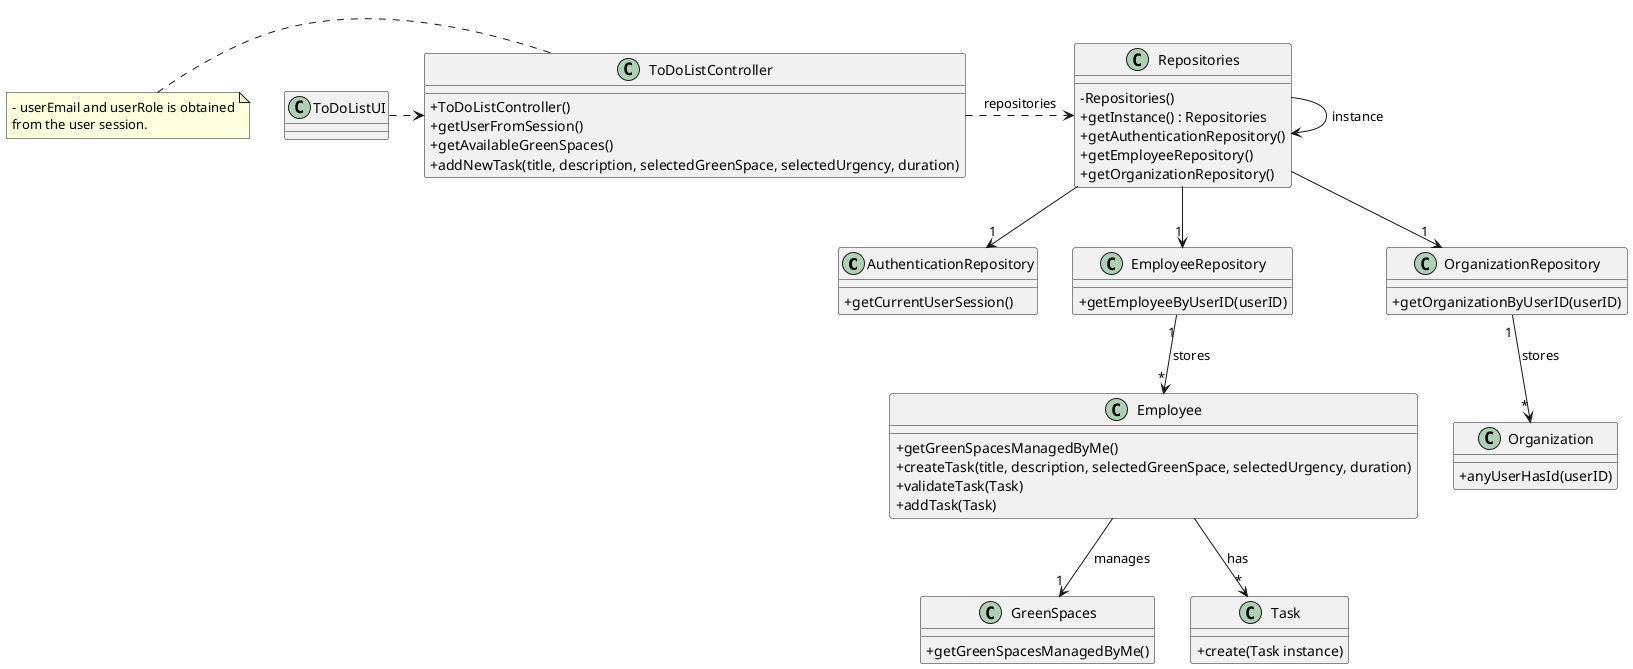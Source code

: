 @startuml
'skinparam monochrome true
skinparam packageStyle rectangle
skinparam shadowing false
'skinparam linetype orto

skinparam classAttributeIconSize 0



class AuthenticationRepository {
    + getCurrentUserSession()
}

class Employee {
    + getGreenSpacesManagedByMe()
    + createTask(title, description, selectedGreenSpace, selectedUrgency, duration)
    + validateTask(Task)
    + addTask(Task)
}

class EmployeeRepository {
    + getEmployeeByUserID(userID)
}

class Organization {
    + anyUserHasId(userID)
}

class OrganizationRepository {
    + getOrganizationByUserID(userID)
}

class Repositories {
    - Repositories()
    + getInstance() : Repositories
    + getAuthenticationRepository()
    + getEmployeeRepository()
    + getOrganizationRepository()
}

class ToDoListController {
    + ToDoListController()
    + getUserFromSession()
    + getAvailableGreenSpaces()
    + addNewTask(title, description, selectedGreenSpace, selectedUrgency, duration)
}

class ToDoListUI {
}

class GreenSpaces {
    + getGreenSpacesManagedByMe()
}

class Task {
    + create(Task instance)
}

note left of ToDoListController
    - userEmail and userRole is obtained
    from the user session.
end note

Repositories -> Repositories : instance
ToDoListUI .> ToDoListController
ToDoListController .> Repositories : repositories
Repositories --> "1" AuthenticationRepository
Repositories --> "1" EmployeeRepository
Repositories --> "1" OrganizationRepository
EmployeeRepository "1" --> "*" Employee : stores
OrganizationRepository "1" --> "*" Organization : stores
Employee --> "1" GreenSpaces : manages
Employee --> "*" Task : has

@enduml
